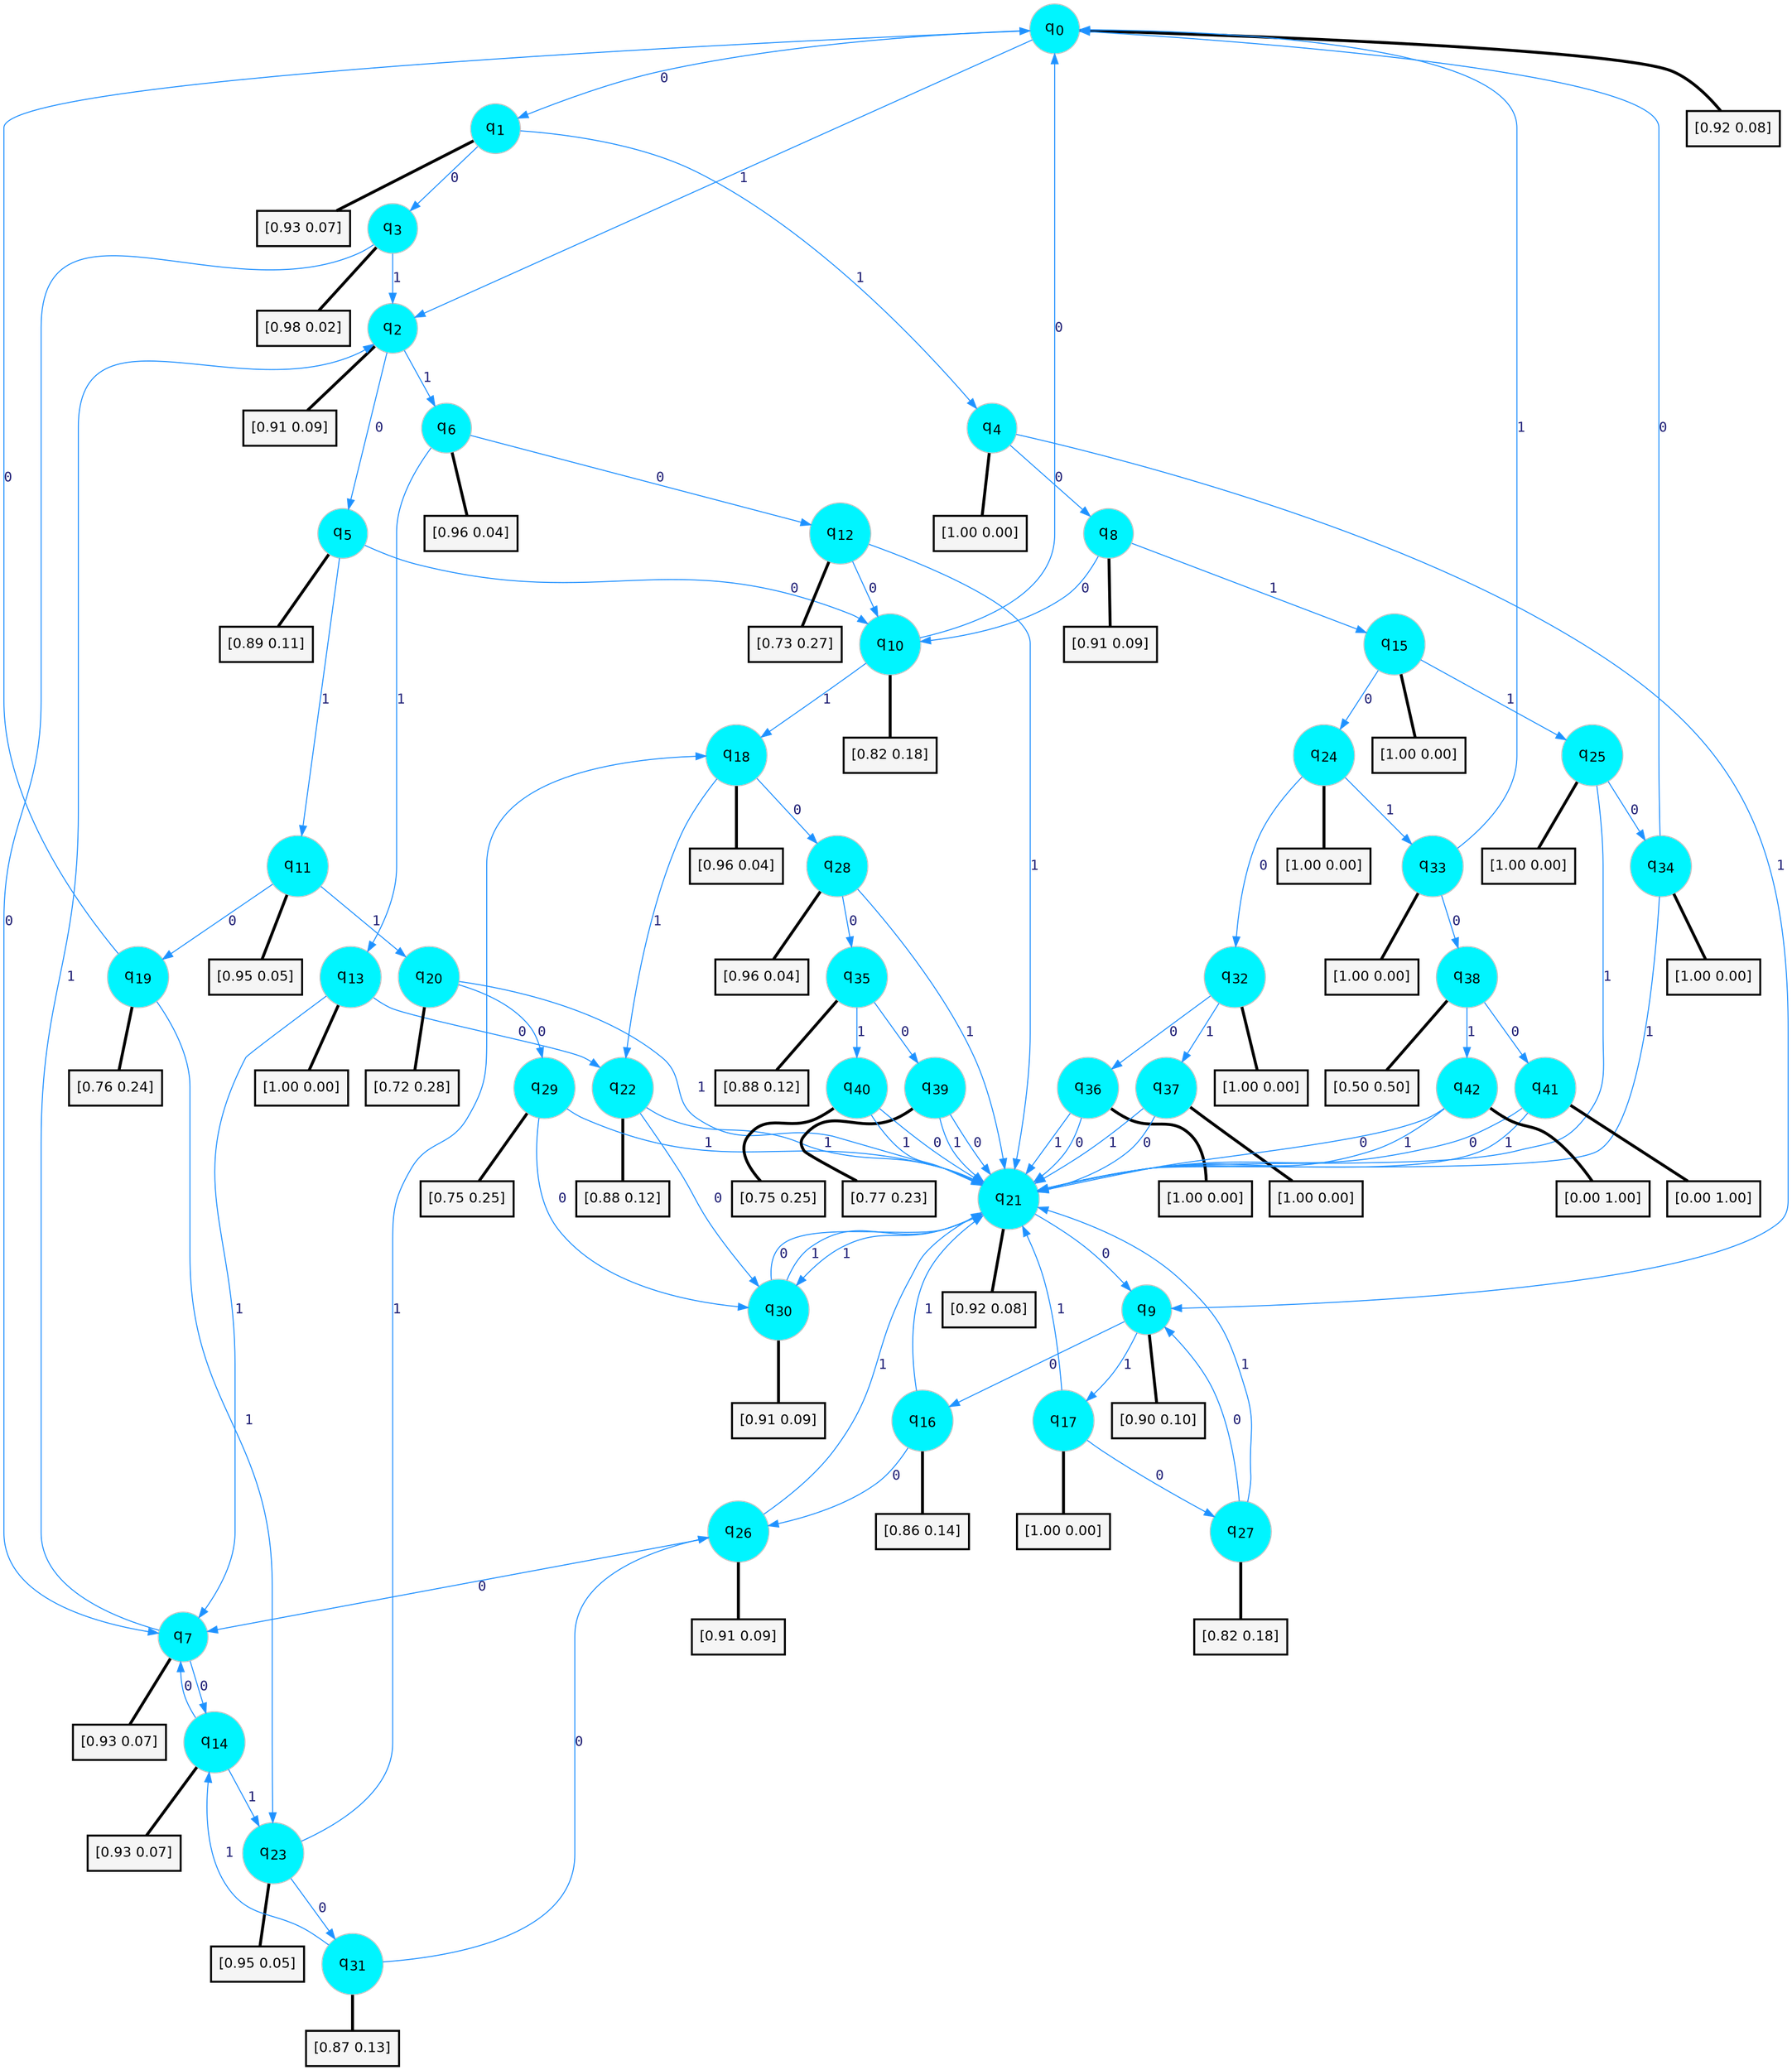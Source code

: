 digraph G {
graph [
bgcolor=transparent, dpi=300, rankdir=TD, size="40,25"];
node [
color=gray, fillcolor=turquoise1, fontcolor=black, fontname=Helvetica, fontsize=16, fontweight=bold, shape=circle, style=filled];
edge [
arrowsize=1, color=dodgerblue1, fontcolor=midnightblue, fontname=courier, fontweight=bold, penwidth=1, style=solid, weight=20];
0[label=<q<SUB>0</SUB>>];
1[label=<q<SUB>1</SUB>>];
2[label=<q<SUB>2</SUB>>];
3[label=<q<SUB>3</SUB>>];
4[label=<q<SUB>4</SUB>>];
5[label=<q<SUB>5</SUB>>];
6[label=<q<SUB>6</SUB>>];
7[label=<q<SUB>7</SUB>>];
8[label=<q<SUB>8</SUB>>];
9[label=<q<SUB>9</SUB>>];
10[label=<q<SUB>10</SUB>>];
11[label=<q<SUB>11</SUB>>];
12[label=<q<SUB>12</SUB>>];
13[label=<q<SUB>13</SUB>>];
14[label=<q<SUB>14</SUB>>];
15[label=<q<SUB>15</SUB>>];
16[label=<q<SUB>16</SUB>>];
17[label=<q<SUB>17</SUB>>];
18[label=<q<SUB>18</SUB>>];
19[label=<q<SUB>19</SUB>>];
20[label=<q<SUB>20</SUB>>];
21[label=<q<SUB>21</SUB>>];
22[label=<q<SUB>22</SUB>>];
23[label=<q<SUB>23</SUB>>];
24[label=<q<SUB>24</SUB>>];
25[label=<q<SUB>25</SUB>>];
26[label=<q<SUB>26</SUB>>];
27[label=<q<SUB>27</SUB>>];
28[label=<q<SUB>28</SUB>>];
29[label=<q<SUB>29</SUB>>];
30[label=<q<SUB>30</SUB>>];
31[label=<q<SUB>31</SUB>>];
32[label=<q<SUB>32</SUB>>];
33[label=<q<SUB>33</SUB>>];
34[label=<q<SUB>34</SUB>>];
35[label=<q<SUB>35</SUB>>];
36[label=<q<SUB>36</SUB>>];
37[label=<q<SUB>37</SUB>>];
38[label=<q<SUB>38</SUB>>];
39[label=<q<SUB>39</SUB>>];
40[label=<q<SUB>40</SUB>>];
41[label=<q<SUB>41</SUB>>];
42[label=<q<SUB>42</SUB>>];
43[label="[0.92 0.08]", shape=box,fontcolor=black, fontname=Helvetica, fontsize=14, penwidth=2, fillcolor=whitesmoke,color=black];
44[label="[0.93 0.07]", shape=box,fontcolor=black, fontname=Helvetica, fontsize=14, penwidth=2, fillcolor=whitesmoke,color=black];
45[label="[0.91 0.09]", shape=box,fontcolor=black, fontname=Helvetica, fontsize=14, penwidth=2, fillcolor=whitesmoke,color=black];
46[label="[0.98 0.02]", shape=box,fontcolor=black, fontname=Helvetica, fontsize=14, penwidth=2, fillcolor=whitesmoke,color=black];
47[label="[1.00 0.00]", shape=box,fontcolor=black, fontname=Helvetica, fontsize=14, penwidth=2, fillcolor=whitesmoke,color=black];
48[label="[0.89 0.11]", shape=box,fontcolor=black, fontname=Helvetica, fontsize=14, penwidth=2, fillcolor=whitesmoke,color=black];
49[label="[0.96 0.04]", shape=box,fontcolor=black, fontname=Helvetica, fontsize=14, penwidth=2, fillcolor=whitesmoke,color=black];
50[label="[0.93 0.07]", shape=box,fontcolor=black, fontname=Helvetica, fontsize=14, penwidth=2, fillcolor=whitesmoke,color=black];
51[label="[0.91 0.09]", shape=box,fontcolor=black, fontname=Helvetica, fontsize=14, penwidth=2, fillcolor=whitesmoke,color=black];
52[label="[0.90 0.10]", shape=box,fontcolor=black, fontname=Helvetica, fontsize=14, penwidth=2, fillcolor=whitesmoke,color=black];
53[label="[0.82 0.18]", shape=box,fontcolor=black, fontname=Helvetica, fontsize=14, penwidth=2, fillcolor=whitesmoke,color=black];
54[label="[0.95 0.05]", shape=box,fontcolor=black, fontname=Helvetica, fontsize=14, penwidth=2, fillcolor=whitesmoke,color=black];
55[label="[0.73 0.27]", shape=box,fontcolor=black, fontname=Helvetica, fontsize=14, penwidth=2, fillcolor=whitesmoke,color=black];
56[label="[1.00 0.00]", shape=box,fontcolor=black, fontname=Helvetica, fontsize=14, penwidth=2, fillcolor=whitesmoke,color=black];
57[label="[0.93 0.07]", shape=box,fontcolor=black, fontname=Helvetica, fontsize=14, penwidth=2, fillcolor=whitesmoke,color=black];
58[label="[1.00 0.00]", shape=box,fontcolor=black, fontname=Helvetica, fontsize=14, penwidth=2, fillcolor=whitesmoke,color=black];
59[label="[0.86 0.14]", shape=box,fontcolor=black, fontname=Helvetica, fontsize=14, penwidth=2, fillcolor=whitesmoke,color=black];
60[label="[1.00 0.00]", shape=box,fontcolor=black, fontname=Helvetica, fontsize=14, penwidth=2, fillcolor=whitesmoke,color=black];
61[label="[0.96 0.04]", shape=box,fontcolor=black, fontname=Helvetica, fontsize=14, penwidth=2, fillcolor=whitesmoke,color=black];
62[label="[0.76 0.24]", shape=box,fontcolor=black, fontname=Helvetica, fontsize=14, penwidth=2, fillcolor=whitesmoke,color=black];
63[label="[0.72 0.28]", shape=box,fontcolor=black, fontname=Helvetica, fontsize=14, penwidth=2, fillcolor=whitesmoke,color=black];
64[label="[0.92 0.08]", shape=box,fontcolor=black, fontname=Helvetica, fontsize=14, penwidth=2, fillcolor=whitesmoke,color=black];
65[label="[0.88 0.12]", shape=box,fontcolor=black, fontname=Helvetica, fontsize=14, penwidth=2, fillcolor=whitesmoke,color=black];
66[label="[0.95 0.05]", shape=box,fontcolor=black, fontname=Helvetica, fontsize=14, penwidth=2, fillcolor=whitesmoke,color=black];
67[label="[1.00 0.00]", shape=box,fontcolor=black, fontname=Helvetica, fontsize=14, penwidth=2, fillcolor=whitesmoke,color=black];
68[label="[1.00 0.00]", shape=box,fontcolor=black, fontname=Helvetica, fontsize=14, penwidth=2, fillcolor=whitesmoke,color=black];
69[label="[0.91 0.09]", shape=box,fontcolor=black, fontname=Helvetica, fontsize=14, penwidth=2, fillcolor=whitesmoke,color=black];
70[label="[0.82 0.18]", shape=box,fontcolor=black, fontname=Helvetica, fontsize=14, penwidth=2, fillcolor=whitesmoke,color=black];
71[label="[0.96 0.04]", shape=box,fontcolor=black, fontname=Helvetica, fontsize=14, penwidth=2, fillcolor=whitesmoke,color=black];
72[label="[0.75 0.25]", shape=box,fontcolor=black, fontname=Helvetica, fontsize=14, penwidth=2, fillcolor=whitesmoke,color=black];
73[label="[0.91 0.09]", shape=box,fontcolor=black, fontname=Helvetica, fontsize=14, penwidth=2, fillcolor=whitesmoke,color=black];
74[label="[0.87 0.13]", shape=box,fontcolor=black, fontname=Helvetica, fontsize=14, penwidth=2, fillcolor=whitesmoke,color=black];
75[label="[1.00 0.00]", shape=box,fontcolor=black, fontname=Helvetica, fontsize=14, penwidth=2, fillcolor=whitesmoke,color=black];
76[label="[1.00 0.00]", shape=box,fontcolor=black, fontname=Helvetica, fontsize=14, penwidth=2, fillcolor=whitesmoke,color=black];
77[label="[1.00 0.00]", shape=box,fontcolor=black, fontname=Helvetica, fontsize=14, penwidth=2, fillcolor=whitesmoke,color=black];
78[label="[0.88 0.12]", shape=box,fontcolor=black, fontname=Helvetica, fontsize=14, penwidth=2, fillcolor=whitesmoke,color=black];
79[label="[1.00 0.00]", shape=box,fontcolor=black, fontname=Helvetica, fontsize=14, penwidth=2, fillcolor=whitesmoke,color=black];
80[label="[1.00 0.00]", shape=box,fontcolor=black, fontname=Helvetica, fontsize=14, penwidth=2, fillcolor=whitesmoke,color=black];
81[label="[0.50 0.50]", shape=box,fontcolor=black, fontname=Helvetica, fontsize=14, penwidth=2, fillcolor=whitesmoke,color=black];
82[label="[0.77 0.23]", shape=box,fontcolor=black, fontname=Helvetica, fontsize=14, penwidth=2, fillcolor=whitesmoke,color=black];
83[label="[0.75 0.25]", shape=box,fontcolor=black, fontname=Helvetica, fontsize=14, penwidth=2, fillcolor=whitesmoke,color=black];
84[label="[0.00 1.00]", shape=box,fontcolor=black, fontname=Helvetica, fontsize=14, penwidth=2, fillcolor=whitesmoke,color=black];
85[label="[0.00 1.00]", shape=box,fontcolor=black, fontname=Helvetica, fontsize=14, penwidth=2, fillcolor=whitesmoke,color=black];
0->1 [label=0];
0->2 [label=1];
0->43 [arrowhead=none, penwidth=3,color=black];
1->3 [label=0];
1->4 [label=1];
1->44 [arrowhead=none, penwidth=3,color=black];
2->5 [label=0];
2->6 [label=1];
2->45 [arrowhead=none, penwidth=3,color=black];
3->7 [label=0];
3->2 [label=1];
3->46 [arrowhead=none, penwidth=3,color=black];
4->8 [label=0];
4->9 [label=1];
4->47 [arrowhead=none, penwidth=3,color=black];
5->10 [label=0];
5->11 [label=1];
5->48 [arrowhead=none, penwidth=3,color=black];
6->12 [label=0];
6->13 [label=1];
6->49 [arrowhead=none, penwidth=3,color=black];
7->14 [label=0];
7->2 [label=1];
7->50 [arrowhead=none, penwidth=3,color=black];
8->10 [label=0];
8->15 [label=1];
8->51 [arrowhead=none, penwidth=3,color=black];
9->16 [label=0];
9->17 [label=1];
9->52 [arrowhead=none, penwidth=3,color=black];
10->0 [label=0];
10->18 [label=1];
10->53 [arrowhead=none, penwidth=3,color=black];
11->19 [label=0];
11->20 [label=1];
11->54 [arrowhead=none, penwidth=3,color=black];
12->10 [label=0];
12->21 [label=1];
12->55 [arrowhead=none, penwidth=3,color=black];
13->22 [label=0];
13->7 [label=1];
13->56 [arrowhead=none, penwidth=3,color=black];
14->7 [label=0];
14->23 [label=1];
14->57 [arrowhead=none, penwidth=3,color=black];
15->24 [label=0];
15->25 [label=1];
15->58 [arrowhead=none, penwidth=3,color=black];
16->26 [label=0];
16->21 [label=1];
16->59 [arrowhead=none, penwidth=3,color=black];
17->27 [label=0];
17->21 [label=1];
17->60 [arrowhead=none, penwidth=3,color=black];
18->28 [label=0];
18->22 [label=1];
18->61 [arrowhead=none, penwidth=3,color=black];
19->0 [label=0];
19->23 [label=1];
19->62 [arrowhead=none, penwidth=3,color=black];
20->29 [label=0];
20->21 [label=1];
20->63 [arrowhead=none, penwidth=3,color=black];
21->9 [label=0];
21->30 [label=1];
21->64 [arrowhead=none, penwidth=3,color=black];
22->30 [label=0];
22->21 [label=1];
22->65 [arrowhead=none, penwidth=3,color=black];
23->31 [label=0];
23->18 [label=1];
23->66 [arrowhead=none, penwidth=3,color=black];
24->32 [label=0];
24->33 [label=1];
24->67 [arrowhead=none, penwidth=3,color=black];
25->34 [label=0];
25->21 [label=1];
25->68 [arrowhead=none, penwidth=3,color=black];
26->7 [label=0];
26->21 [label=1];
26->69 [arrowhead=none, penwidth=3,color=black];
27->9 [label=0];
27->21 [label=1];
27->70 [arrowhead=none, penwidth=3,color=black];
28->35 [label=0];
28->21 [label=1];
28->71 [arrowhead=none, penwidth=3,color=black];
29->30 [label=0];
29->21 [label=1];
29->72 [arrowhead=none, penwidth=3,color=black];
30->21 [label=0];
30->21 [label=1];
30->73 [arrowhead=none, penwidth=3,color=black];
31->26 [label=0];
31->14 [label=1];
31->74 [arrowhead=none, penwidth=3,color=black];
32->36 [label=0];
32->37 [label=1];
32->75 [arrowhead=none, penwidth=3,color=black];
33->38 [label=0];
33->0 [label=1];
33->76 [arrowhead=none, penwidth=3,color=black];
34->0 [label=0];
34->21 [label=1];
34->77 [arrowhead=none, penwidth=3,color=black];
35->39 [label=0];
35->40 [label=1];
35->78 [arrowhead=none, penwidth=3,color=black];
36->21 [label=0];
36->21 [label=1];
36->79 [arrowhead=none, penwidth=3,color=black];
37->21 [label=0];
37->21 [label=1];
37->80 [arrowhead=none, penwidth=3,color=black];
38->41 [label=0];
38->42 [label=1];
38->81 [arrowhead=none, penwidth=3,color=black];
39->21 [label=0];
39->21 [label=1];
39->82 [arrowhead=none, penwidth=3,color=black];
40->21 [label=0];
40->21 [label=1];
40->83 [arrowhead=none, penwidth=3,color=black];
41->21 [label=0];
41->21 [label=1];
41->84 [arrowhead=none, penwidth=3,color=black];
42->21 [label=0];
42->21 [label=1];
42->85 [arrowhead=none, penwidth=3,color=black];
}
